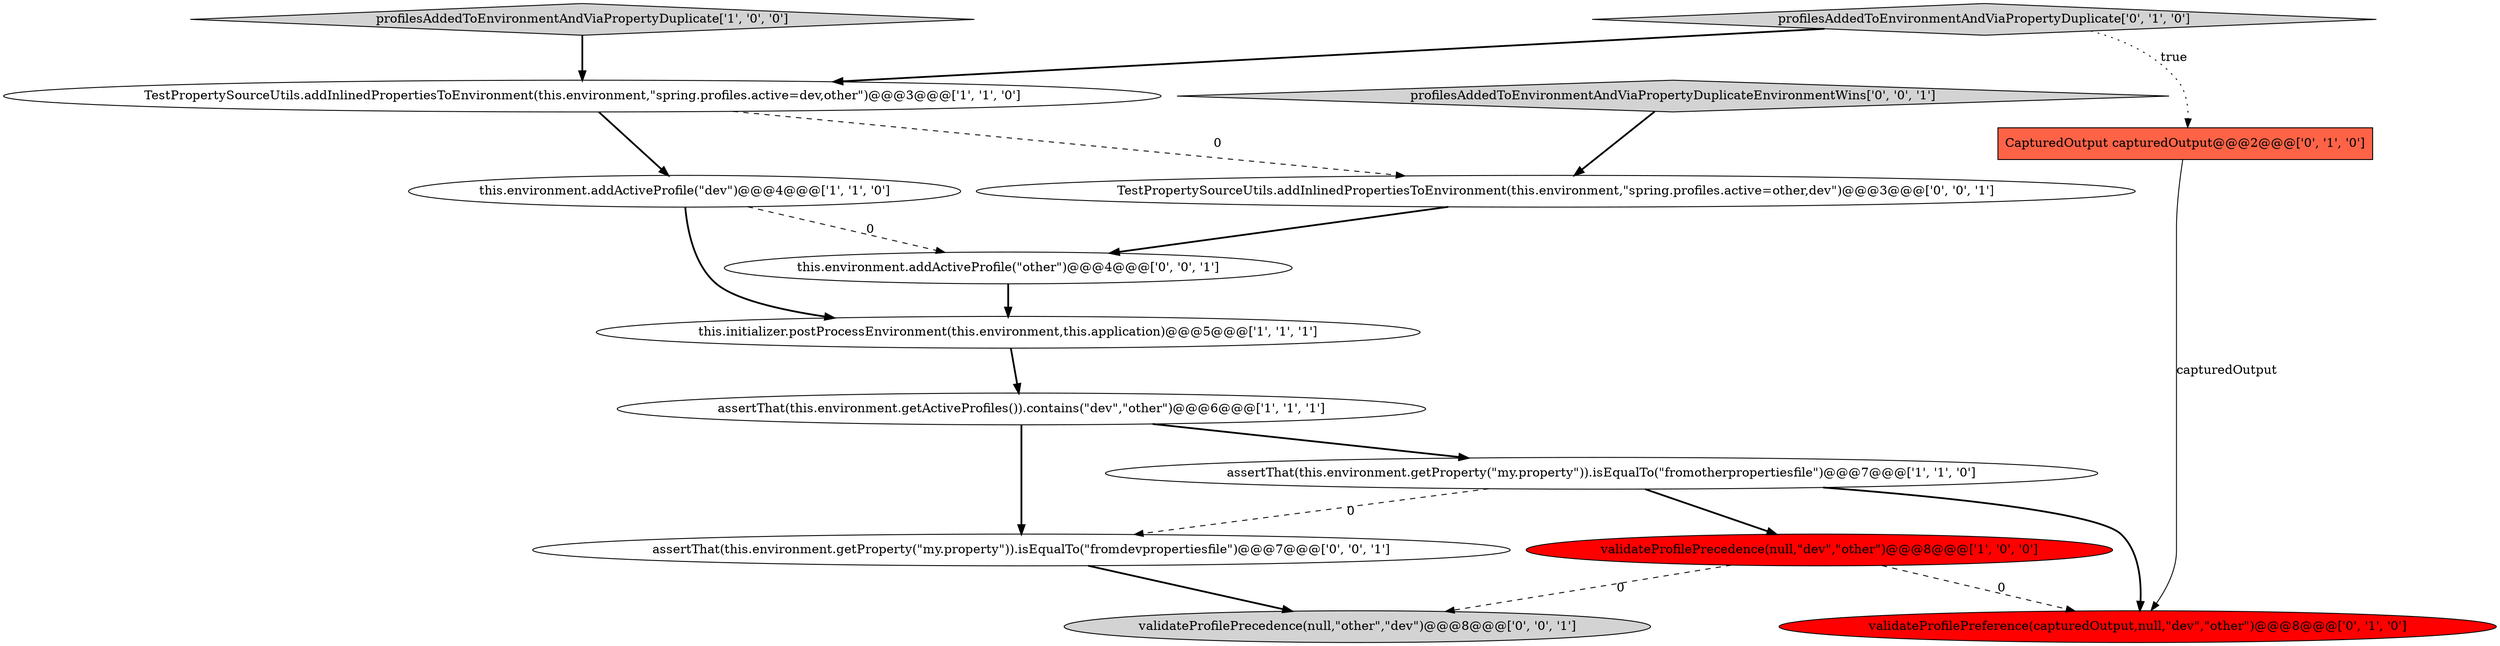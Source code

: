 digraph {
11 [style = filled, label = "TestPropertySourceUtils.addInlinedPropertiesToEnvironment(this.environment,\"spring.profiles.active=other,dev\")@@@3@@@['0', '0', '1']", fillcolor = white, shape = ellipse image = "AAA0AAABBB3BBB"];
8 [style = filled, label = "CapturedOutput capturedOutput@@@2@@@['0', '1', '0']", fillcolor = tomato, shape = box image = "AAA1AAABBB2BBB"];
2 [style = filled, label = "this.initializer.postProcessEnvironment(this.environment,this.application)@@@5@@@['1', '1', '1']", fillcolor = white, shape = ellipse image = "AAA0AAABBB1BBB"];
13 [style = filled, label = "assertThat(this.environment.getProperty(\"my.property\")).isEqualTo(\"fromdevpropertiesfile\")@@@7@@@['0', '0', '1']", fillcolor = white, shape = ellipse image = "AAA0AAABBB3BBB"];
14 [style = filled, label = "profilesAddedToEnvironmentAndViaPropertyDuplicateEnvironmentWins['0', '0', '1']", fillcolor = lightgray, shape = diamond image = "AAA0AAABBB3BBB"];
5 [style = filled, label = "profilesAddedToEnvironmentAndViaPropertyDuplicate['1', '0', '0']", fillcolor = lightgray, shape = diamond image = "AAA0AAABBB1BBB"];
12 [style = filled, label = "validateProfilePrecedence(null,\"other\",\"dev\")@@@8@@@['0', '0', '1']", fillcolor = lightgray, shape = ellipse image = "AAA0AAABBB3BBB"];
10 [style = filled, label = "this.environment.addActiveProfile(\"other\")@@@4@@@['0', '0', '1']", fillcolor = white, shape = ellipse image = "AAA0AAABBB3BBB"];
7 [style = filled, label = "profilesAddedToEnvironmentAndViaPropertyDuplicate['0', '1', '0']", fillcolor = lightgray, shape = diamond image = "AAA0AAABBB2BBB"];
1 [style = filled, label = "this.environment.addActiveProfile(\"dev\")@@@4@@@['1', '1', '0']", fillcolor = white, shape = ellipse image = "AAA0AAABBB1BBB"];
0 [style = filled, label = "validateProfilePrecedence(null,\"dev\",\"other\")@@@8@@@['1', '0', '0']", fillcolor = red, shape = ellipse image = "AAA1AAABBB1BBB"];
3 [style = filled, label = "TestPropertySourceUtils.addInlinedPropertiesToEnvironment(this.environment,\"spring.profiles.active=dev,other\")@@@3@@@['1', '1', '0']", fillcolor = white, shape = ellipse image = "AAA0AAABBB1BBB"];
9 [style = filled, label = "validateProfilePreference(capturedOutput,null,\"dev\",\"other\")@@@8@@@['0', '1', '0']", fillcolor = red, shape = ellipse image = "AAA1AAABBB2BBB"];
4 [style = filled, label = "assertThat(this.environment.getActiveProfiles()).contains(\"dev\",\"other\")@@@6@@@['1', '1', '1']", fillcolor = white, shape = ellipse image = "AAA0AAABBB1BBB"];
6 [style = filled, label = "assertThat(this.environment.getProperty(\"my.property\")).isEqualTo(\"fromotherpropertiesfile\")@@@7@@@['1', '1', '0']", fillcolor = white, shape = ellipse image = "AAA0AAABBB1BBB"];
5->3 [style = bold, label=""];
10->2 [style = bold, label=""];
1->2 [style = bold, label=""];
8->9 [style = solid, label="capturedOutput"];
6->0 [style = bold, label=""];
13->12 [style = bold, label=""];
0->9 [style = dashed, label="0"];
1->10 [style = dashed, label="0"];
6->9 [style = bold, label=""];
6->13 [style = dashed, label="0"];
3->1 [style = bold, label=""];
7->8 [style = dotted, label="true"];
0->12 [style = dashed, label="0"];
2->4 [style = bold, label=""];
4->6 [style = bold, label=""];
11->10 [style = bold, label=""];
14->11 [style = bold, label=""];
7->3 [style = bold, label=""];
3->11 [style = dashed, label="0"];
4->13 [style = bold, label=""];
}
